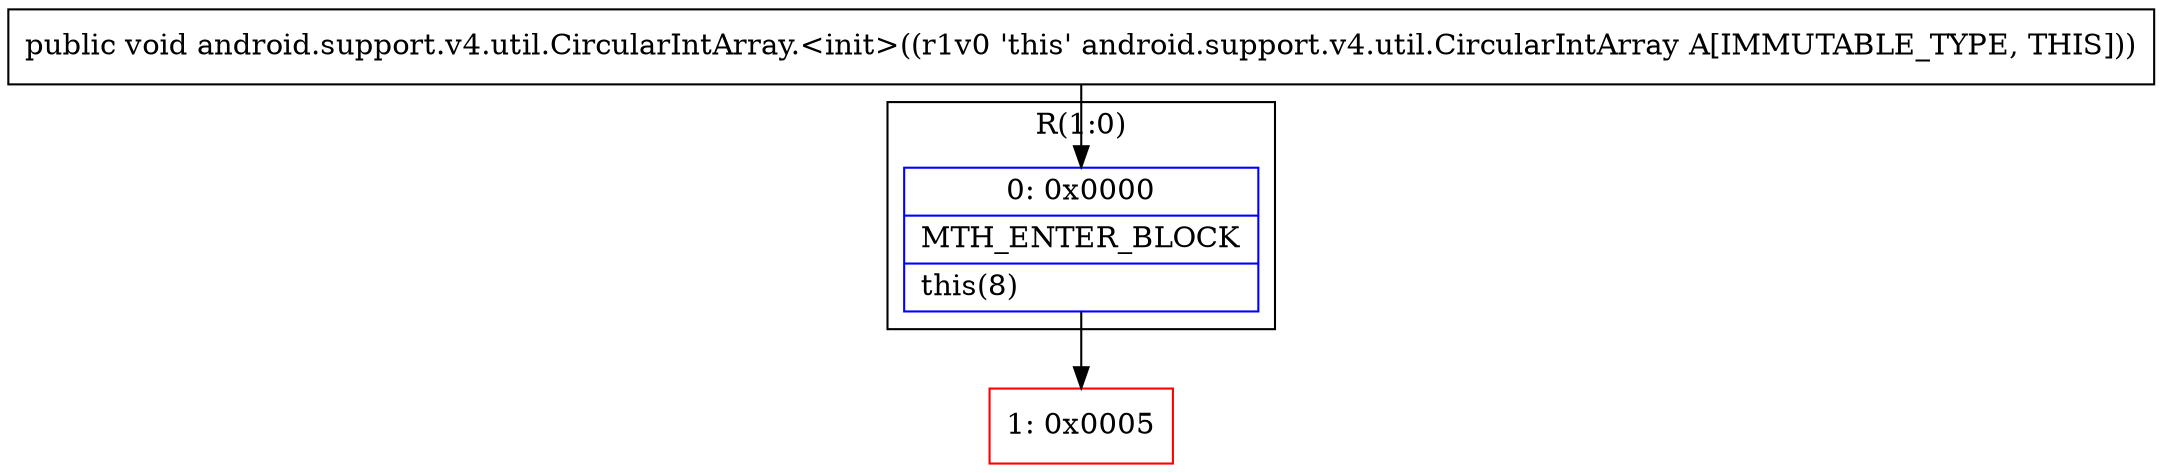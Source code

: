 digraph "CFG forandroid.support.v4.util.CircularIntArray.\<init\>()V" {
subgraph cluster_Region_983707653 {
label = "R(1:0)";
node [shape=record,color=blue];
Node_0 [shape=record,label="{0\:\ 0x0000|MTH_ENTER_BLOCK\l|this(8)\l}"];
}
Node_1 [shape=record,color=red,label="{1\:\ 0x0005}"];
MethodNode[shape=record,label="{public void android.support.v4.util.CircularIntArray.\<init\>((r1v0 'this' android.support.v4.util.CircularIntArray A[IMMUTABLE_TYPE, THIS])) }"];
MethodNode -> Node_0;
Node_0 -> Node_1;
}

